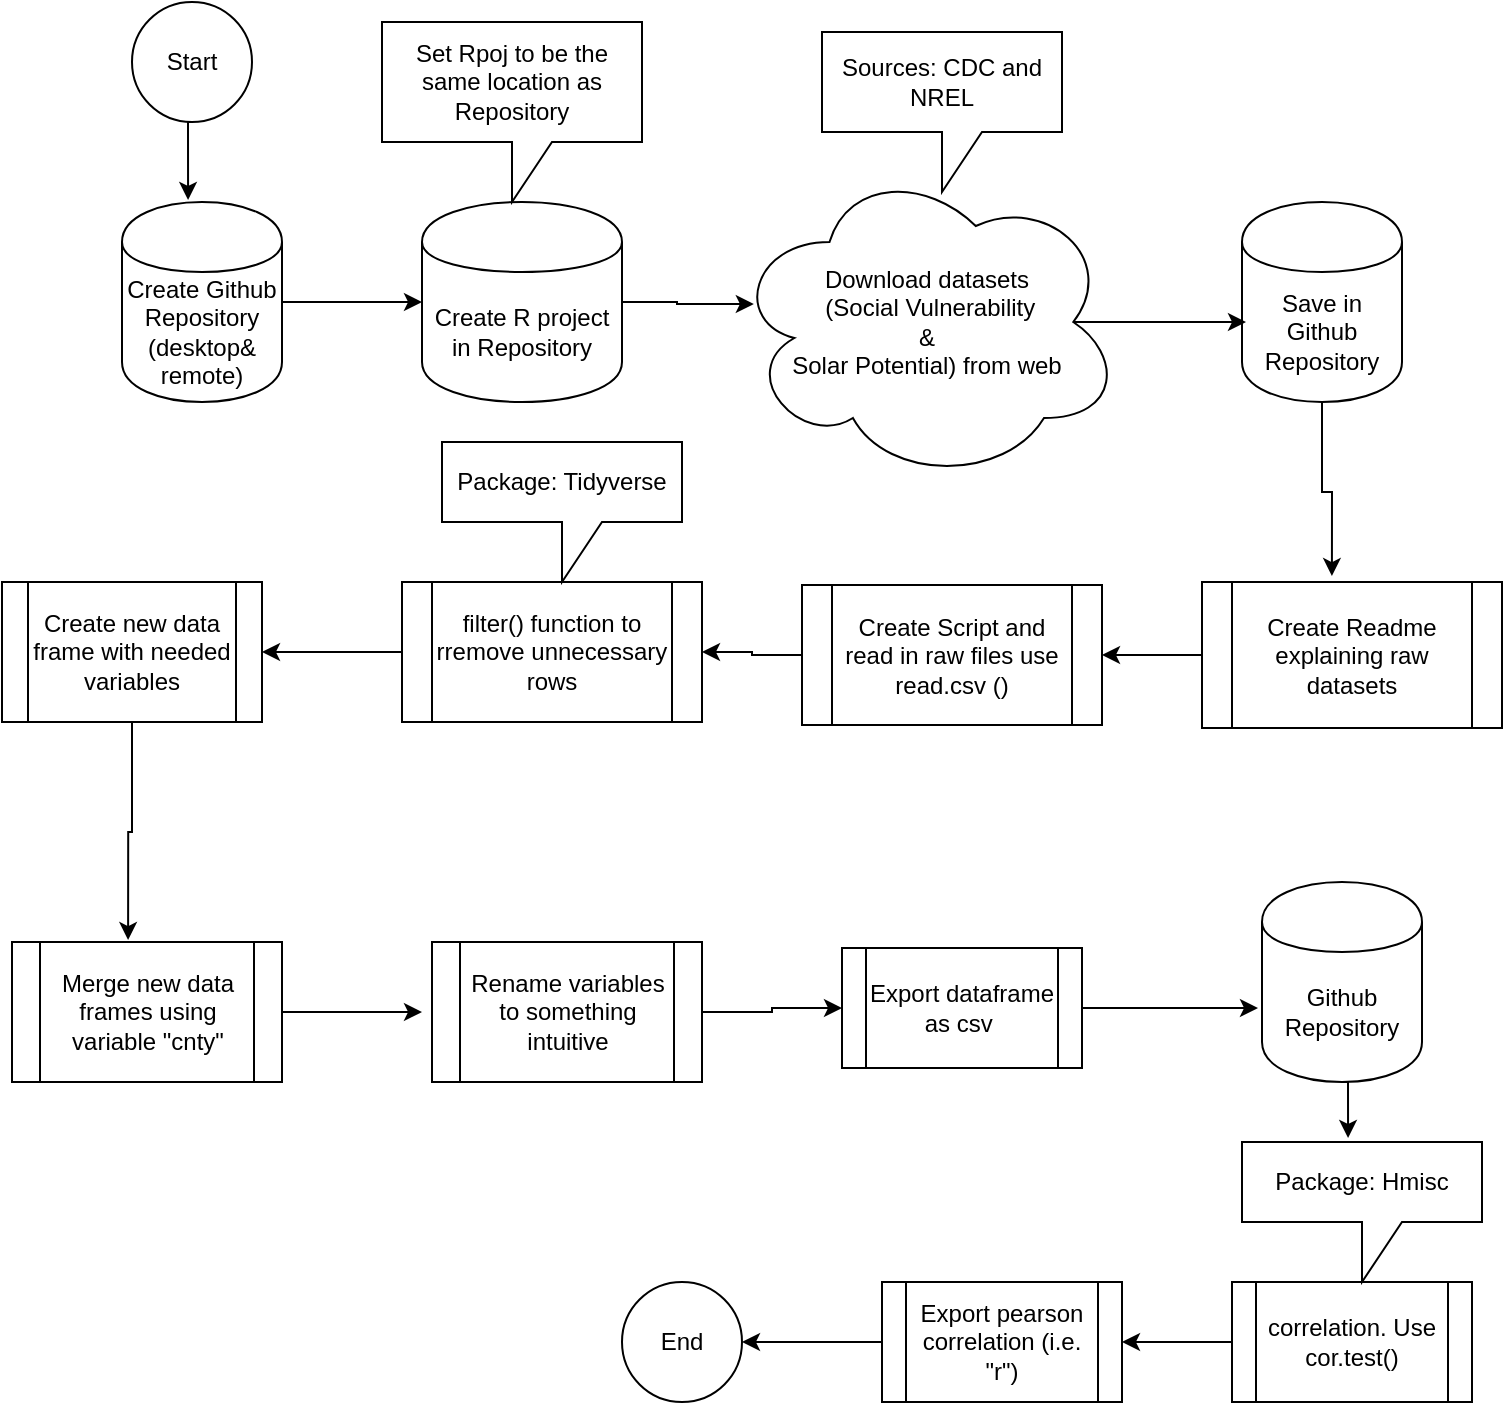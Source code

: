 <mxfile version="10.6.5" type="github"><diagram id="MtjTvdxuAic9uEsjArxN" name="Page-1"><mxGraphModel dx="840" dy="452" grid="1" gridSize="10" guides="1" tooltips="1" connect="1" arrows="1" fold="1" page="1" pageScale="1" pageWidth="850" pageHeight="1100" math="0" shadow="0"><root><mxCell id="0"/><mxCell id="1" parent="0"/><mxCell id="6Yj7SBgBLBJNyZTwXT3q-22" style="edgeStyle=orthogonalEdgeStyle;rounded=0;orthogonalLoop=1;jettySize=auto;html=1;exitX=0.5;exitY=1;exitDx=0;exitDy=0;entryX=0.413;entryY=-0.01;entryDx=0;entryDy=0;entryPerimeter=0;" edge="1" parent="1" source="6Yj7SBgBLBJNyZTwXT3q-1" target="6Yj7SBgBLBJNyZTwXT3q-4"><mxGeometry relative="1" as="geometry"/></mxCell><mxCell id="6Yj7SBgBLBJNyZTwXT3q-1" value="Start" style="ellipse;whiteSpace=wrap;html=1;aspect=fixed;" vertex="1" parent="1"><mxGeometry x="125" y="30" width="60" height="60" as="geometry"/></mxCell><mxCell id="6Yj7SBgBLBJNyZTwXT3q-27" style="edgeStyle=orthogonalEdgeStyle;rounded=0;orthogonalLoop=1;jettySize=auto;html=1;exitX=0;exitY=0.5;exitDx=0;exitDy=0;entryX=1;entryY=0.5;entryDx=0;entryDy=0;" edge="1" parent="1" source="6Yj7SBgBLBJNyZTwXT3q-2" target="6Yj7SBgBLBJNyZTwXT3q-8"><mxGeometry relative="1" as="geometry"/></mxCell><mxCell id="6Yj7SBgBLBJNyZTwXT3q-2" value="Create Readme explaining raw datasets" style="shape=process;whiteSpace=wrap;html=1;backgroundOutline=1;" vertex="1" parent="1"><mxGeometry x="660" y="320" width="150" height="73" as="geometry"/></mxCell><mxCell id="6Yj7SBgBLBJNyZTwXT3q-23" style="edgeStyle=orthogonalEdgeStyle;rounded=0;orthogonalLoop=1;jettySize=auto;html=1;exitX=1;exitY=0.5;exitDx=0;exitDy=0;" edge="1" parent="1" source="6Yj7SBgBLBJNyZTwXT3q-4" target="6Yj7SBgBLBJNyZTwXT3q-5"><mxGeometry relative="1" as="geometry"/></mxCell><mxCell id="6Yj7SBgBLBJNyZTwXT3q-4" value="Create Github Repository (desktop&amp;amp; remote)" style="shape=cylinder;whiteSpace=wrap;html=1;boundedLbl=1;backgroundOutline=1;" vertex="1" parent="1"><mxGeometry x="120" y="130" width="80" height="100" as="geometry"/></mxCell><mxCell id="6Yj7SBgBLBJNyZTwXT3q-24" style="edgeStyle=orthogonalEdgeStyle;rounded=0;orthogonalLoop=1;jettySize=auto;html=1;exitX=1;exitY=0.5;exitDx=0;exitDy=0;entryX=0.056;entryY=0.444;entryDx=0;entryDy=0;entryPerimeter=0;" edge="1" parent="1" source="6Yj7SBgBLBJNyZTwXT3q-5" target="6Yj7SBgBLBJNyZTwXT3q-18"><mxGeometry relative="1" as="geometry"/></mxCell><mxCell id="6Yj7SBgBLBJNyZTwXT3q-5" value="Create R project in Repository" style="shape=cylinder;whiteSpace=wrap;html=1;boundedLbl=1;backgroundOutline=1;" vertex="1" parent="1"><mxGeometry x="270" y="130" width="100" height="100" as="geometry"/></mxCell><mxCell id="6Yj7SBgBLBJNyZTwXT3q-26" style="edgeStyle=orthogonalEdgeStyle;rounded=0;orthogonalLoop=1;jettySize=auto;html=1;exitX=0.5;exitY=1;exitDx=0;exitDy=0;entryX=0.433;entryY=-0.041;entryDx=0;entryDy=0;entryPerimeter=0;" edge="1" parent="1" source="6Yj7SBgBLBJNyZTwXT3q-7" target="6Yj7SBgBLBJNyZTwXT3q-2"><mxGeometry relative="1" as="geometry"/></mxCell><mxCell id="6Yj7SBgBLBJNyZTwXT3q-7" value="Save in Github Repository" style="shape=cylinder;whiteSpace=wrap;html=1;boundedLbl=1;backgroundOutline=1;" vertex="1" parent="1"><mxGeometry x="680" y="130" width="80" height="100" as="geometry"/></mxCell><mxCell id="6Yj7SBgBLBJNyZTwXT3q-28" style="edgeStyle=orthogonalEdgeStyle;rounded=0;orthogonalLoop=1;jettySize=auto;html=1;exitX=0;exitY=0.5;exitDx=0;exitDy=0;" edge="1" parent="1" source="6Yj7SBgBLBJNyZTwXT3q-8" target="6Yj7SBgBLBJNyZTwXT3q-10"><mxGeometry relative="1" as="geometry"/></mxCell><mxCell id="6Yj7SBgBLBJNyZTwXT3q-8" value="Create Script and read in raw files use read.csv ()" style="shape=process;whiteSpace=wrap;html=1;backgroundOutline=1;" vertex="1" parent="1"><mxGeometry x="460" y="321.5" width="150" height="70" as="geometry"/></mxCell><mxCell id="6Yj7SBgBLBJNyZTwXT3q-9" value="Set Rpoj to be the same location as Repository" style="shape=callout;whiteSpace=wrap;html=1;perimeter=calloutPerimeter;" vertex="1" parent="1"><mxGeometry x="250" y="40" width="130" height="90" as="geometry"/></mxCell><mxCell id="6Yj7SBgBLBJNyZTwXT3q-29" style="edgeStyle=orthogonalEdgeStyle;rounded=0;orthogonalLoop=1;jettySize=auto;html=1;exitX=0;exitY=0.5;exitDx=0;exitDy=0;entryX=1;entryY=0.5;entryDx=0;entryDy=0;" edge="1" parent="1" source="6Yj7SBgBLBJNyZTwXT3q-10" target="6Yj7SBgBLBJNyZTwXT3q-13"><mxGeometry relative="1" as="geometry"/></mxCell><mxCell id="6Yj7SBgBLBJNyZTwXT3q-10" value="filter() function to rremove unnecessary rows" style="shape=process;whiteSpace=wrap;html=1;backgroundOutline=1;" vertex="1" parent="1"><mxGeometry x="260" y="320" width="150" height="70" as="geometry"/></mxCell><mxCell id="6Yj7SBgBLBJNyZTwXT3q-31" style="edgeStyle=orthogonalEdgeStyle;rounded=0;orthogonalLoop=1;jettySize=auto;html=1;exitX=1;exitY=0.5;exitDx=0;exitDy=0;" edge="1" parent="1" source="6Yj7SBgBLBJNyZTwXT3q-11"><mxGeometry relative="1" as="geometry"><mxPoint x="270" y="535" as="targetPoint"/></mxGeometry></mxCell><mxCell id="6Yj7SBgBLBJNyZTwXT3q-11" value="Merge new data frames using variable &quot;cnty&quot;" style="shape=process;whiteSpace=wrap;html=1;backgroundOutline=1;" vertex="1" parent="1"><mxGeometry x="65" y="500" width="135" height="70" as="geometry"/></mxCell><mxCell id="6Yj7SBgBLBJNyZTwXT3q-32" style="edgeStyle=orthogonalEdgeStyle;rounded=0;orthogonalLoop=1;jettySize=auto;html=1;exitX=1;exitY=0.5;exitDx=0;exitDy=0;" edge="1" parent="1" source="6Yj7SBgBLBJNyZTwXT3q-12" target="6Yj7SBgBLBJNyZTwXT3q-15"><mxGeometry relative="1" as="geometry"/></mxCell><mxCell id="6Yj7SBgBLBJNyZTwXT3q-12" value="Rename variables to something intuitive" style="shape=process;whiteSpace=wrap;html=1;backgroundOutline=1;" vertex="1" parent="1"><mxGeometry x="275" y="500" width="135" height="70" as="geometry"/></mxCell><mxCell id="6Yj7SBgBLBJNyZTwXT3q-30" style="edgeStyle=orthogonalEdgeStyle;rounded=0;orthogonalLoop=1;jettySize=auto;html=1;exitX=0.5;exitY=1;exitDx=0;exitDy=0;entryX=0.43;entryY=-0.014;entryDx=0;entryDy=0;entryPerimeter=0;" edge="1" parent="1" source="6Yj7SBgBLBJNyZTwXT3q-13" target="6Yj7SBgBLBJNyZTwXT3q-11"><mxGeometry relative="1" as="geometry"/></mxCell><mxCell id="6Yj7SBgBLBJNyZTwXT3q-13" value="Create new data frame with needed variables" style="shape=process;whiteSpace=wrap;html=1;backgroundOutline=1;" vertex="1" parent="1"><mxGeometry x="60" y="320" width="130" height="70" as="geometry"/></mxCell><mxCell id="6Yj7SBgBLBJNyZTwXT3q-35" style="edgeStyle=orthogonalEdgeStyle;rounded=0;orthogonalLoop=1;jettySize=auto;html=1;exitX=0.5;exitY=1;exitDx=0;exitDy=0;entryX=0.442;entryY=-0.029;entryDx=0;entryDy=0;entryPerimeter=0;" edge="1" parent="1" source="6Yj7SBgBLBJNyZTwXT3q-14" target="6Yj7SBgBLBJNyZTwXT3q-21"><mxGeometry relative="1" as="geometry"/></mxCell><mxCell id="6Yj7SBgBLBJNyZTwXT3q-14" value="&lt;span&gt;Github Repository&lt;/span&gt;" style="shape=cylinder;whiteSpace=wrap;html=1;boundedLbl=1;backgroundOutline=1;" vertex="1" parent="1"><mxGeometry x="690" y="470" width="80" height="100" as="geometry"/></mxCell><mxCell id="6Yj7SBgBLBJNyZTwXT3q-34" style="edgeStyle=orthogonalEdgeStyle;rounded=0;orthogonalLoop=1;jettySize=auto;html=1;exitX=1;exitY=0.5;exitDx=0;exitDy=0;entryX=-0.025;entryY=0.63;entryDx=0;entryDy=0;entryPerimeter=0;" edge="1" parent="1" source="6Yj7SBgBLBJNyZTwXT3q-15" target="6Yj7SBgBLBJNyZTwXT3q-14"><mxGeometry relative="1" as="geometry"/></mxCell><mxCell id="6Yj7SBgBLBJNyZTwXT3q-15" value="Export dataframe as csv&amp;nbsp;" style="shape=process;whiteSpace=wrap;html=1;backgroundOutline=1;" vertex="1" parent="1"><mxGeometry x="480" y="503" width="120" height="60" as="geometry"/></mxCell><mxCell id="6Yj7SBgBLBJNyZTwXT3q-36" style="edgeStyle=orthogonalEdgeStyle;rounded=0;orthogonalLoop=1;jettySize=auto;html=1;exitX=0;exitY=0.5;exitDx=0;exitDy=0;entryX=1;entryY=0.5;entryDx=0;entryDy=0;" edge="1" parent="1" source="6Yj7SBgBLBJNyZTwXT3q-16" target="6Yj7SBgBLBJNyZTwXT3q-19"><mxGeometry relative="1" as="geometry"/></mxCell><mxCell id="6Yj7SBgBLBJNyZTwXT3q-16" value="correlation. Use cor.test()" style="shape=process;whiteSpace=wrap;html=1;backgroundOutline=1;" vertex="1" parent="1"><mxGeometry x="675" y="670" width="120" height="60" as="geometry"/></mxCell><mxCell id="6Yj7SBgBLBJNyZTwXT3q-17" value="Sources: CDC and NREL" style="shape=callout;whiteSpace=wrap;html=1;perimeter=calloutPerimeter;" vertex="1" parent="1"><mxGeometry x="470" y="45" width="120" height="80" as="geometry"/></mxCell><mxCell id="6Yj7SBgBLBJNyZTwXT3q-25" style="edgeStyle=orthogonalEdgeStyle;rounded=0;orthogonalLoop=1;jettySize=auto;html=1;exitX=0.875;exitY=0.5;exitDx=0;exitDy=0;exitPerimeter=0;entryX=0.025;entryY=0.6;entryDx=0;entryDy=0;entryPerimeter=0;" edge="1" parent="1" source="6Yj7SBgBLBJNyZTwXT3q-18" target="6Yj7SBgBLBJNyZTwXT3q-7"><mxGeometry relative="1" as="geometry"/></mxCell><mxCell id="6Yj7SBgBLBJNyZTwXT3q-18" value="&lt;span&gt;Download datasets&lt;br&gt;&amp;nbsp;(Social Vulnerability &lt;br&gt;&amp;amp; &lt;br&gt;Solar Potential) from web&lt;/span&gt;" style="ellipse;shape=cloud;whiteSpace=wrap;html=1;" vertex="1" parent="1"><mxGeometry x="425" y="110" width="195" height="160" as="geometry"/></mxCell><mxCell id="6Yj7SBgBLBJNyZTwXT3q-38" style="edgeStyle=orthogonalEdgeStyle;rounded=0;orthogonalLoop=1;jettySize=auto;html=1;exitX=0;exitY=0.5;exitDx=0;exitDy=0;entryX=1;entryY=0.5;entryDx=0;entryDy=0;" edge="1" parent="1" source="6Yj7SBgBLBJNyZTwXT3q-19" target="6Yj7SBgBLBJNyZTwXT3q-37"><mxGeometry relative="1" as="geometry"/></mxCell><mxCell id="6Yj7SBgBLBJNyZTwXT3q-19" value="Export pearson correlation (i.e. &quot;r&quot;)" style="shape=process;whiteSpace=wrap;html=1;backgroundOutline=1;" vertex="1" parent="1"><mxGeometry x="500" y="670" width="120" height="60" as="geometry"/></mxCell><mxCell id="6Yj7SBgBLBJNyZTwXT3q-20" value="Package: Tidyverse" style="shape=callout;whiteSpace=wrap;html=1;perimeter=calloutPerimeter;" vertex="1" parent="1"><mxGeometry x="280" y="250" width="120" height="70" as="geometry"/></mxCell><mxCell id="6Yj7SBgBLBJNyZTwXT3q-21" value="Package: Hmisc" style="shape=callout;whiteSpace=wrap;html=1;perimeter=calloutPerimeter;" vertex="1" parent="1"><mxGeometry x="680" y="600" width="120" height="70" as="geometry"/></mxCell><mxCell id="6Yj7SBgBLBJNyZTwXT3q-37" value="End" style="ellipse;whiteSpace=wrap;html=1;aspect=fixed;" vertex="1" parent="1"><mxGeometry x="370" y="670" width="60" height="60" as="geometry"/></mxCell></root></mxGraphModel></diagram></mxfile>